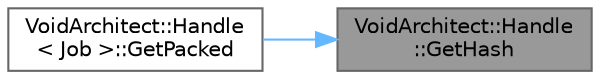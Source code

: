 digraph "VoidArchitect::Handle::GetHash"
{
 // LATEX_PDF_SIZE
  bgcolor="transparent";
  edge [fontname=Helvetica,fontsize=10,labelfontname=Helvetica,labelfontsize=10];
  node [fontname=Helvetica,fontsize=10,shape=box,height=0.2,width=0.4];
  rankdir="RL";
  Node1 [id="Node000001",label="VoidArchitect::Handle\l::GetHash",height=0.2,width=0.4,color="gray40", fillcolor="grey60", style="filled", fontcolor="black",tooltip="Get hash value for use in hash tables."];
  Node1 -> Node2 [id="edge1_Node000001_Node000002",dir="back",color="steelblue1",style="solid",tooltip=" "];
  Node2 [id="Node000002",label="VoidArchitect::Handle\l\< Job \>::GetPacked",height=0.2,width=0.4,color="grey40", fillcolor="white", style="filled",URL="$struct_void_architect_1_1_handle.html#aeccb7ee65c0568d9ac858a7038831086",tooltip=" "];
}

